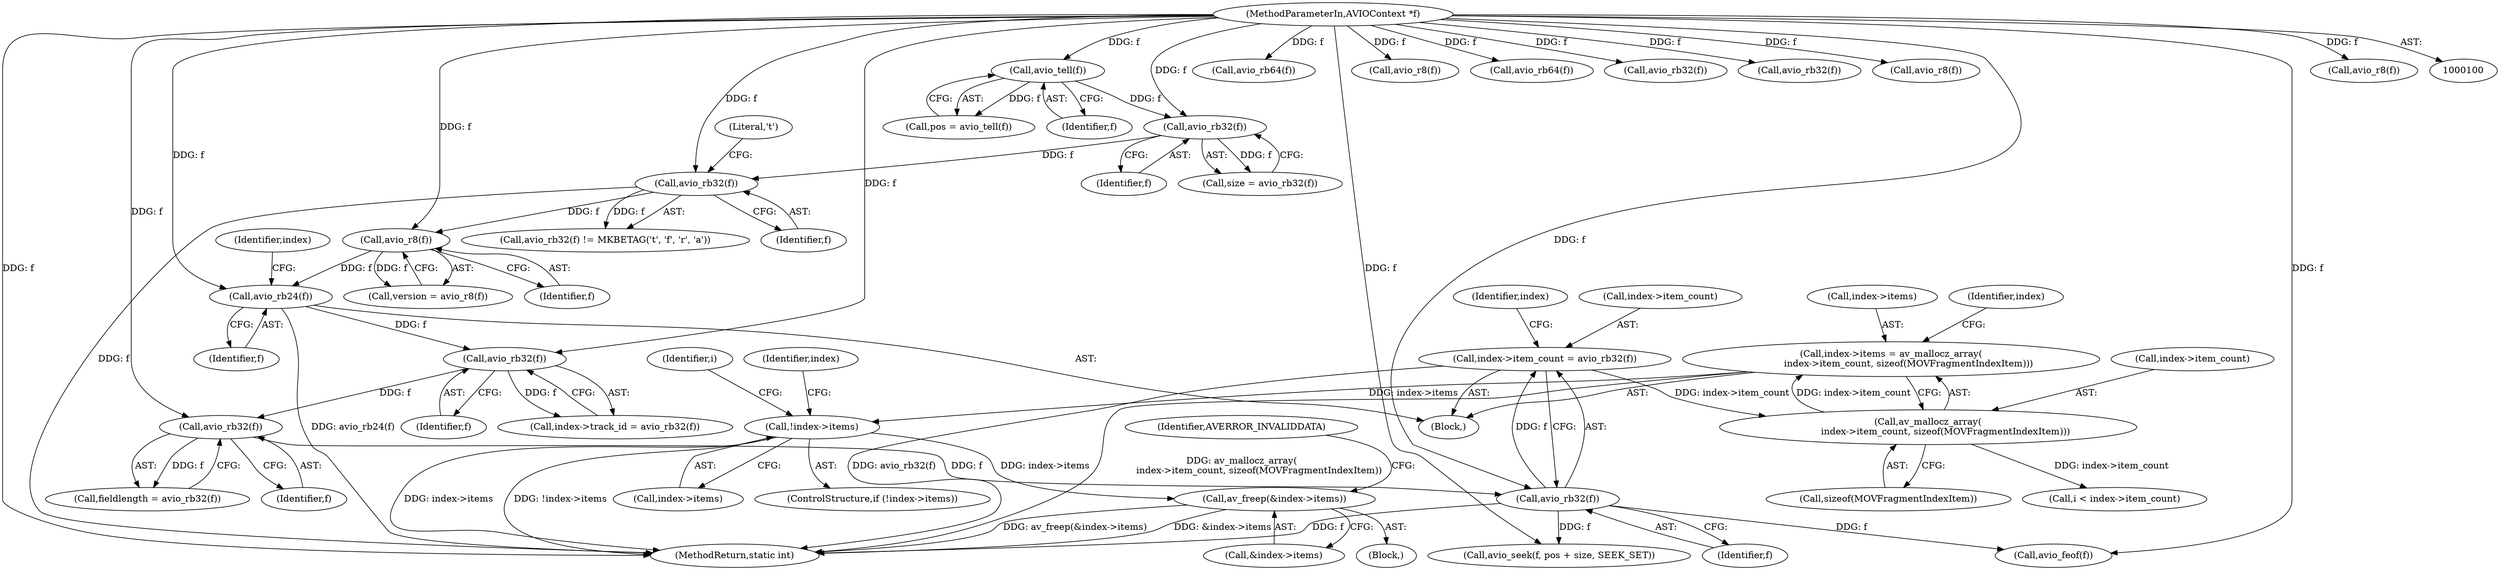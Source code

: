 digraph "0_FFmpeg_9cb4eb772839c5e1de2855d126bf74ff16d13382@API" {
"1000213" [label="(Call,index->items = av_mallocz_array(\n            index->item_count, sizeof(MOVFragmentIndexItem)))"];
"1000217" [label="(Call,av_mallocz_array(\n            index->item_count, sizeof(MOVFragmentIndexItem)))"];
"1000207" [label="(Call,index->item_count = avio_rb32(f))"];
"1000211" [label="(Call,avio_rb32(f))"];
"1000205" [label="(Call,avio_rb32(f))"];
"1000201" [label="(Call,avio_rb32(f))"];
"1000195" [label="(Call,avio_rb24(f))"];
"1000193" [label="(Call,avio_r8(f))"];
"1000125" [label="(Call,avio_rb32(f))"];
"1000120" [label="(Call,avio_rb32(f))"];
"1000115" [label="(Call,avio_tell(f))"];
"1000102" [label="(MethodParameterIn,AVIOContext *f)"];
"1000224" [label="(Call,!index->items)"];
"1000260" [label="(Call,av_freep(&index->items))"];
"1000116" [label="(Identifier,f)"];
"1000226" [label="(Identifier,index)"];
"1000206" [label="(Identifier,f)"];
"1000274" [label="(Call,avio_rb64(f))"];
"1000125" [label="(Call,avio_rb32(f))"];
"1000102" [label="(MethodParameterIn,AVIOContext *f)"];
"1000359" [label="(Call,avio_seek(f, pos + size, SEEK_SET))"];
"1000199" [label="(Identifier,index)"];
"1000221" [label="(Call,sizeof(MOVFragmentIndexItem))"];
"1000340" [label="(Call,avio_r8(f))"];
"1000278" [label="(Call,avio_rb64(f))"];
"1000197" [label="(Call,index->track_id = avio_rb32(f))"];
"1000288" [label="(Call,avio_rb32(f))"];
"1000223" [label="(ControlStructure,if (!index->items))"];
"1000120" [label="(Call,avio_rb32(f))"];
"1000115" [label="(Call,avio_tell(f))"];
"1000194" [label="(Identifier,f)"];
"1000196" [label="(Identifier,f)"];
"1000225" [label="(Call,index->items)"];
"1000266" [label="(Identifier,AVERROR_INVALIDDATA)"];
"1000212" [label="(Identifier,f)"];
"1000205" [label="(Call,avio_rb32(f))"];
"1000124" [label="(Call,avio_rb32(f) != MKBETAG('t', 'f', 'r', 'a'))"];
"1000213" [label="(Call,index->items = av_mallocz_array(\n            index->item_count, sizeof(MOVFragmentIndexItem)))"];
"1000207" [label="(Call,index->item_count = avio_rb32(f))"];
"1000118" [label="(Call,size = avio_rb32(f))"];
"1000113" [label="(Call,pos = avio_tell(f))"];
"1000193" [label="(Call,avio_r8(f))"];
"1000284" [label="(Call,avio_rb32(f))"];
"1000323" [label="(Call,avio_r8(f))"];
"1000191" [label="(Call,version = avio_r8(f))"];
"1000260" [label="(Call,av_freep(&index->items))"];
"1000254" [label="(Block,)"];
"1000208" [label="(Call,index->item_count)"];
"1000211" [label="(Call,avio_rb32(f))"];
"1000241" [label="(Call,i < index->item_count)"];
"1000367" [label="(MethodReturn,static int)"];
"1000128" [label="(Literal,'t')"];
"1000224" [label="(Call,!index->items)"];
"1000231" [label="(Identifier,index)"];
"1000239" [label="(Identifier,i)"];
"1000217" [label="(Call,av_mallocz_array(\n            index->item_count, sizeof(MOVFragmentIndexItem)))"];
"1000195" [label="(Call,avio_rb24(f))"];
"1000218" [label="(Call,index->item_count)"];
"1000214" [label="(Call,index->items)"];
"1000201" [label="(Call,avio_rb32(f))"];
"1000261" [label="(Call,&index->items)"];
"1000203" [label="(Call,fieldlength = avio_rb32(f))"];
"1000252" [label="(Call,avio_feof(f))"];
"1000357" [label="(Call,avio_r8(f))"];
"1000202" [label="(Identifier,f)"];
"1000103" [label="(Block,)"];
"1000126" [label="(Identifier,f)"];
"1000215" [label="(Identifier,index)"];
"1000121" [label="(Identifier,f)"];
"1000213" -> "1000103"  [label="AST: "];
"1000213" -> "1000217"  [label="CFG: "];
"1000214" -> "1000213"  [label="AST: "];
"1000217" -> "1000213"  [label="AST: "];
"1000226" -> "1000213"  [label="CFG: "];
"1000213" -> "1000367"  [label="DDG: av_mallocz_array(\n            index->item_count, sizeof(MOVFragmentIndexItem))"];
"1000217" -> "1000213"  [label="DDG: index->item_count"];
"1000213" -> "1000224"  [label="DDG: index->items"];
"1000217" -> "1000221"  [label="CFG: "];
"1000218" -> "1000217"  [label="AST: "];
"1000221" -> "1000217"  [label="AST: "];
"1000207" -> "1000217"  [label="DDG: index->item_count"];
"1000217" -> "1000241"  [label="DDG: index->item_count"];
"1000207" -> "1000103"  [label="AST: "];
"1000207" -> "1000211"  [label="CFG: "];
"1000208" -> "1000207"  [label="AST: "];
"1000211" -> "1000207"  [label="AST: "];
"1000215" -> "1000207"  [label="CFG: "];
"1000207" -> "1000367"  [label="DDG: avio_rb32(f)"];
"1000211" -> "1000207"  [label="DDG: f"];
"1000211" -> "1000212"  [label="CFG: "];
"1000212" -> "1000211"  [label="AST: "];
"1000211" -> "1000367"  [label="DDG: f"];
"1000205" -> "1000211"  [label="DDG: f"];
"1000102" -> "1000211"  [label="DDG: f"];
"1000211" -> "1000252"  [label="DDG: f"];
"1000211" -> "1000359"  [label="DDG: f"];
"1000205" -> "1000203"  [label="AST: "];
"1000205" -> "1000206"  [label="CFG: "];
"1000206" -> "1000205"  [label="AST: "];
"1000203" -> "1000205"  [label="CFG: "];
"1000205" -> "1000203"  [label="DDG: f"];
"1000201" -> "1000205"  [label="DDG: f"];
"1000102" -> "1000205"  [label="DDG: f"];
"1000201" -> "1000197"  [label="AST: "];
"1000201" -> "1000202"  [label="CFG: "];
"1000202" -> "1000201"  [label="AST: "];
"1000197" -> "1000201"  [label="CFG: "];
"1000201" -> "1000197"  [label="DDG: f"];
"1000195" -> "1000201"  [label="DDG: f"];
"1000102" -> "1000201"  [label="DDG: f"];
"1000195" -> "1000103"  [label="AST: "];
"1000195" -> "1000196"  [label="CFG: "];
"1000196" -> "1000195"  [label="AST: "];
"1000199" -> "1000195"  [label="CFG: "];
"1000195" -> "1000367"  [label="DDG: avio_rb24(f)"];
"1000193" -> "1000195"  [label="DDG: f"];
"1000102" -> "1000195"  [label="DDG: f"];
"1000193" -> "1000191"  [label="AST: "];
"1000193" -> "1000194"  [label="CFG: "];
"1000194" -> "1000193"  [label="AST: "];
"1000191" -> "1000193"  [label="CFG: "];
"1000193" -> "1000191"  [label="DDG: f"];
"1000125" -> "1000193"  [label="DDG: f"];
"1000102" -> "1000193"  [label="DDG: f"];
"1000125" -> "1000124"  [label="AST: "];
"1000125" -> "1000126"  [label="CFG: "];
"1000126" -> "1000125"  [label="AST: "];
"1000128" -> "1000125"  [label="CFG: "];
"1000125" -> "1000367"  [label="DDG: f"];
"1000125" -> "1000124"  [label="DDG: f"];
"1000120" -> "1000125"  [label="DDG: f"];
"1000102" -> "1000125"  [label="DDG: f"];
"1000120" -> "1000118"  [label="AST: "];
"1000120" -> "1000121"  [label="CFG: "];
"1000121" -> "1000120"  [label="AST: "];
"1000118" -> "1000120"  [label="CFG: "];
"1000120" -> "1000118"  [label="DDG: f"];
"1000115" -> "1000120"  [label="DDG: f"];
"1000102" -> "1000120"  [label="DDG: f"];
"1000115" -> "1000113"  [label="AST: "];
"1000115" -> "1000116"  [label="CFG: "];
"1000116" -> "1000115"  [label="AST: "];
"1000113" -> "1000115"  [label="CFG: "];
"1000115" -> "1000113"  [label="DDG: f"];
"1000102" -> "1000115"  [label="DDG: f"];
"1000102" -> "1000100"  [label="AST: "];
"1000102" -> "1000367"  [label="DDG: f"];
"1000102" -> "1000252"  [label="DDG: f"];
"1000102" -> "1000274"  [label="DDG: f"];
"1000102" -> "1000278"  [label="DDG: f"];
"1000102" -> "1000284"  [label="DDG: f"];
"1000102" -> "1000288"  [label="DDG: f"];
"1000102" -> "1000323"  [label="DDG: f"];
"1000102" -> "1000340"  [label="DDG: f"];
"1000102" -> "1000357"  [label="DDG: f"];
"1000102" -> "1000359"  [label="DDG: f"];
"1000224" -> "1000223"  [label="AST: "];
"1000224" -> "1000225"  [label="CFG: "];
"1000225" -> "1000224"  [label="AST: "];
"1000231" -> "1000224"  [label="CFG: "];
"1000239" -> "1000224"  [label="CFG: "];
"1000224" -> "1000367"  [label="DDG: index->items"];
"1000224" -> "1000367"  [label="DDG: !index->items"];
"1000224" -> "1000260"  [label="DDG: index->items"];
"1000260" -> "1000254"  [label="AST: "];
"1000260" -> "1000261"  [label="CFG: "];
"1000261" -> "1000260"  [label="AST: "];
"1000266" -> "1000260"  [label="CFG: "];
"1000260" -> "1000367"  [label="DDG: av_freep(&index->items)"];
"1000260" -> "1000367"  [label="DDG: &index->items"];
}
